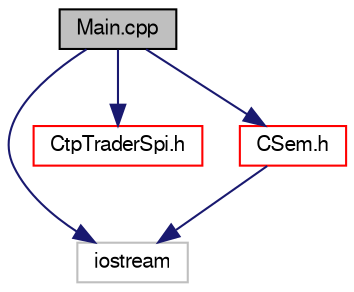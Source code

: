 digraph "Main.cpp"
{
  bgcolor="transparent";
  edge [fontname="FreeSans",fontsize="10",labelfontname="FreeSans",labelfontsize="10"];
  node [fontname="FreeSans",fontsize="10",shape=record];
  Node1 [label="Main.cpp",height=0.2,width=0.4,color="black", fillcolor="grey75", style="filled" fontcolor="black"];
  Node1 -> Node2 [color="midnightblue",fontsize="10",style="solid",fontname="FreeSans"];
  Node2 [label="iostream",height=0.2,width=0.4,color="grey75"];
  Node1 -> Node3 [color="midnightblue",fontsize="10",style="solid",fontname="FreeSans"];
  Node3 [label="CtpTraderSpi.h",height=0.2,width=0.4,color="red",URL="$d1/d52/CtpTraderSpi_8h.html"];
  Node1 -> Node4 [color="midnightblue",fontsize="10",style="solid",fontname="FreeSans"];
  Node4 [label="CSem.h",height=0.2,width=0.4,color="red",URL="$d5/d22/CSem_8h.html"];
  Node4 -> Node2 [color="midnightblue",fontsize="10",style="solid",fontname="FreeSans"];
}
